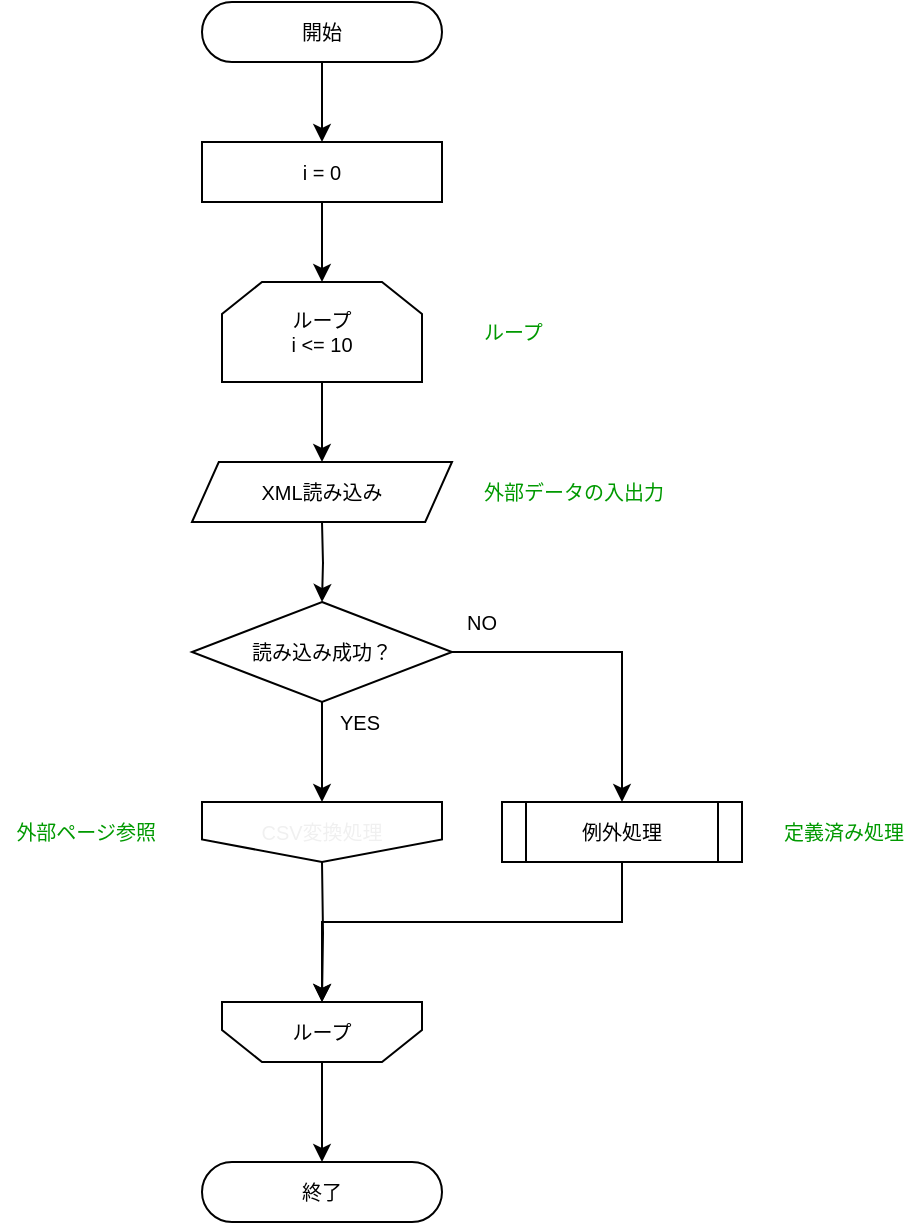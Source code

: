 <mxfile version="13.1.3" pages="2">
    <diagram id="6hGFLwfOUW9BJ-s0fimq" name="ループ処理">
        <mxGraphModel dx="872" dy="477" grid="1" gridSize="10" guides="1" tooltips="1" connect="1" arrows="1" fold="1" page="1" pageScale="1" pageWidth="827" pageHeight="1169" math="0" shadow="0">
            <root>
                <mxCell id="0"/>
                <mxCell id="1" parent="0"/>
                <mxCell id="5" style="edgeStyle=orthogonalEdgeStyle;rounded=0;orthogonalLoop=1;jettySize=auto;html=1;exitX=0.5;exitY=1;exitDx=0;exitDy=0;" edge="1" parent="1" source="3">
                    <mxGeometry relative="1" as="geometry">
                        <mxPoint x="341" y="150" as="targetPoint"/>
                    </mxGeometry>
                </mxCell>
                <mxCell id="3" value="開始" style="rounded=1;whiteSpace=wrap;html=1;arcSize=50;fontSize=10;" vertex="1" parent="1">
                    <mxGeometry x="281" y="80" width="120" height="30" as="geometry"/>
                </mxCell>
                <mxCell id="39" value="終了" style="rounded=1;whiteSpace=wrap;html=1;arcSize=50;fontSize=10;" vertex="1" parent="1">
                    <mxGeometry x="281" y="660" width="120" height="30" as="geometry"/>
                </mxCell>
                <mxCell id="16" style="edgeStyle=orthogonalEdgeStyle;rounded=0;orthogonalLoop=1;jettySize=auto;html=1;exitX=0.5;exitY=1;exitDx=0;exitDy=0;" edge="1" parent="1" source="4">
                    <mxGeometry relative="1" as="geometry">
                        <mxPoint x="341" y="310" as="targetPoint"/>
                    </mxGeometry>
                </mxCell>
                <mxCell id="4" value="ループ&lt;br style=&quot;font-size: 10px;&quot;&gt;i &amp;lt;= 10" style="shape=loopLimit;whiteSpace=wrap;html=1;fontSize=10;" vertex="1" parent="1">
                    <mxGeometry x="291" y="220" width="100" height="50" as="geometry"/>
                </mxCell>
                <mxCell id="6" style="edgeStyle=orthogonalEdgeStyle;rounded=0;orthogonalLoop=1;jettySize=auto;html=1;exitX=0.5;exitY=1;exitDx=0;exitDy=0;" edge="1" parent="1" source="4" target="4">
                    <mxGeometry relative="1" as="geometry"/>
                </mxCell>
                <mxCell id="12" style="edgeStyle=orthogonalEdgeStyle;rounded=0;orthogonalLoop=1;jettySize=auto;html=1;exitX=0.5;exitY=1;exitDx=0;exitDy=0;" edge="1" parent="1" source="7">
                    <mxGeometry relative="1" as="geometry">
                        <mxPoint x="341" y="220" as="targetPoint"/>
                    </mxGeometry>
                </mxCell>
                <mxCell id="7" value="i = 0" style="rounded=0;whiteSpace=wrap;html=1;fontSize=10;" vertex="1" parent="1">
                    <mxGeometry x="281" y="150" width="120" height="30" as="geometry"/>
                </mxCell>
                <mxCell id="18" style="edgeStyle=orthogonalEdgeStyle;rounded=0;orthogonalLoop=1;jettySize=auto;html=1;entryX=0.5;entryY=0;entryDx=0;entryDy=0;" edge="1" parent="1" source="14" target="29">
                    <mxGeometry relative="1" as="geometry">
                        <mxPoint x="491" y="470" as="targetPoint"/>
                    </mxGeometry>
                </mxCell>
                <mxCell id="27" style="edgeStyle=orthogonalEdgeStyle;rounded=0;orthogonalLoop=1;jettySize=auto;html=1;fontSize=10;" edge="1" parent="1" source="14">
                    <mxGeometry relative="1" as="geometry">
                        <mxPoint x="341" y="480" as="targetPoint"/>
                    </mxGeometry>
                </mxCell>
                <mxCell id="14" value="&lt;font style=&quot;font-size: 10px&quot;&gt;読み込み成功？&lt;/font&gt;" style="rhombus;whiteSpace=wrap;html=1;" vertex="1" parent="1">
                    <mxGeometry x="276" y="380" width="130" height="50" as="geometry"/>
                </mxCell>
                <mxCell id="25" style="edgeStyle=orthogonalEdgeStyle;rounded=0;orthogonalLoop=1;jettySize=auto;html=1;" edge="1" parent="1">
                    <mxGeometry relative="1" as="geometry">
                        <mxPoint x="341" y="340" as="sourcePoint"/>
                        <mxPoint x="341" y="380" as="targetPoint"/>
                    </mxGeometry>
                </mxCell>
                <mxCell id="26" value="XML読み込み" style="shape=parallelogram;perimeter=parallelogramPerimeter;whiteSpace=wrap;html=1;size=0.103;fontSize=10;" vertex="1" parent="1">
                    <mxGeometry x="276" y="310" width="130" height="30" as="geometry"/>
                </mxCell>
                <mxCell id="30" style="edgeStyle=orthogonalEdgeStyle;rounded=0;orthogonalLoop=1;jettySize=auto;html=1;fontSize=10;entryX=0.5;entryY=1;entryDx=0;entryDy=0;" edge="1" parent="1" target="32">
                    <mxGeometry relative="1" as="geometry">
                        <mxPoint x="341" y="570" as="targetPoint"/>
                        <mxPoint x="341" y="510" as="sourcePoint"/>
                    </mxGeometry>
                </mxCell>
                <mxCell id="31" style="edgeStyle=orthogonalEdgeStyle;rounded=0;orthogonalLoop=1;jettySize=auto;html=1;exitX=0.5;exitY=1;exitDx=0;exitDy=0;fontSize=10;entryX=0.5;entryY=1;entryDx=0;entryDy=0;" edge="1" parent="1" source="29" target="32">
                    <mxGeometry relative="1" as="geometry">
                        <mxPoint x="341" y="570" as="targetPoint"/>
                        <Array as="points">
                            <mxPoint x="491" y="540"/>
                            <mxPoint x="341" y="540"/>
                        </Array>
                    </mxGeometry>
                </mxCell>
                <mxCell id="29" value="例外処理" style="shape=process;whiteSpace=wrap;html=1;backgroundOutline=1;fontSize=10;" vertex="1" parent="1">
                    <mxGeometry x="431" y="480" width="120" height="30" as="geometry"/>
                </mxCell>
                <mxCell id="37" style="edgeStyle=orthogonalEdgeStyle;rounded=0;orthogonalLoop=1;jettySize=auto;html=1;fontSize=10;" edge="1" parent="1" source="32">
                    <mxGeometry relative="1" as="geometry">
                        <mxPoint x="341" y="660" as="targetPoint"/>
                    </mxGeometry>
                </mxCell>
                <mxCell id="32" value="" style="shape=loopLimit;whiteSpace=wrap;html=1;fontSize=10;rotation=-180;" vertex="1" parent="1">
                    <mxGeometry x="291" y="580" width="100" height="30" as="geometry"/>
                </mxCell>
                <mxCell id="34" value="ループ" style="text;html=1;strokeColor=none;fillColor=none;align=center;verticalAlign=middle;whiteSpace=wrap;rounded=0;fontSize=10;" vertex="1" parent="1">
                    <mxGeometry x="321" y="585" width="40" height="20" as="geometry"/>
                </mxCell>
                <mxCell id="41" value="YES" style="text;html=1;strokeColor=none;fillColor=none;align=center;verticalAlign=middle;whiteSpace=wrap;rounded=0;fontSize=10;" vertex="1" parent="1">
                    <mxGeometry x="340" y="430" width="40" height="20" as="geometry"/>
                </mxCell>
                <mxCell id="42" value="NO" style="text;html=1;strokeColor=none;fillColor=none;align=center;verticalAlign=middle;whiteSpace=wrap;rounded=0;fontSize=10;" vertex="1" parent="1">
                    <mxGeometry x="401" y="380" width="40" height="20" as="geometry"/>
                </mxCell>
                <mxCell id="45" value="&lt;font&gt;定義済み処理&lt;/font&gt;" style="text;html=1;strokeColor=none;fillColor=none;align=left;verticalAlign=middle;whiteSpace=wrap;rounded=0;fontSize=10;fontColor=#009900;" vertex="1" parent="1">
                    <mxGeometry x="570" y="485" width="70" height="20" as="geometry"/>
                </mxCell>
                <mxCell id="6EJz1Ao0GQLD3HVlOZQO-51" value="&lt;font&gt;外部ページ参照&lt;/font&gt;" style="text;html=1;strokeColor=none;fillColor=none;align=right;verticalAlign=middle;whiteSpace=wrap;rounded=0;fontSize=10;fontColor=#009900;" vertex="1" parent="1">
                    <mxGeometry x="180" y="485" width="80" height="20" as="geometry"/>
                </mxCell>
                <mxCell id="47" value="&lt;font&gt;外部データの入出力&lt;/font&gt;" style="text;html=1;strokeColor=none;fillColor=none;align=left;verticalAlign=middle;whiteSpace=wrap;rounded=0;fontSize=10;fontColor=#009900;" vertex="1" parent="1">
                    <mxGeometry x="420" y="315" width="110" height="20" as="geometry"/>
                </mxCell>
                <mxCell id="49" value="&lt;font&gt;ループ&lt;/font&gt;" style="text;html=1;strokeColor=none;fillColor=none;align=left;verticalAlign=middle;whiteSpace=wrap;rounded=0;fontSize=10;fontColor=#009900;" vertex="1" parent="1">
                    <mxGeometry x="420" y="235" width="110" height="20" as="geometry"/>
                </mxCell>
                <mxCell id="6EJz1Ao0GQLD3HVlOZQO-49" value="&lt;span style=&quot;color: rgb(240 , 240 , 240)&quot;&gt;CSV変換処理&lt;/span&gt;" style="shape=offPageConnector;whiteSpace=wrap;html=1;fontSize=10;fontColor=#009900;" vertex="1" parent="1">
                    <mxGeometry x="281" y="480" width="120" height="30" as="geometry"/>
                </mxCell>
            </root>
        </mxGraphModel>
    </diagram>
    <diagram id="LZF0CcPHoKJ9HHYHpE42" name="CSV変換処理">
        <mxGraphModel dx="872" dy="477" grid="1" gridSize="10" guides="1" tooltips="1" connect="1" arrows="1" fold="1" page="1" pageScale="1" pageWidth="827" pageHeight="1169" math="0" shadow="0">
            <root>
                <mxCell id="gRFuxDcdxXmnpNK9996S-0"/>
                <mxCell id="gRFuxDcdxXmnpNK9996S-1" parent="gRFuxDcdxXmnpNK9996S-0"/>
            </root>
        </mxGraphModel>
    </diagram>
</mxfile>